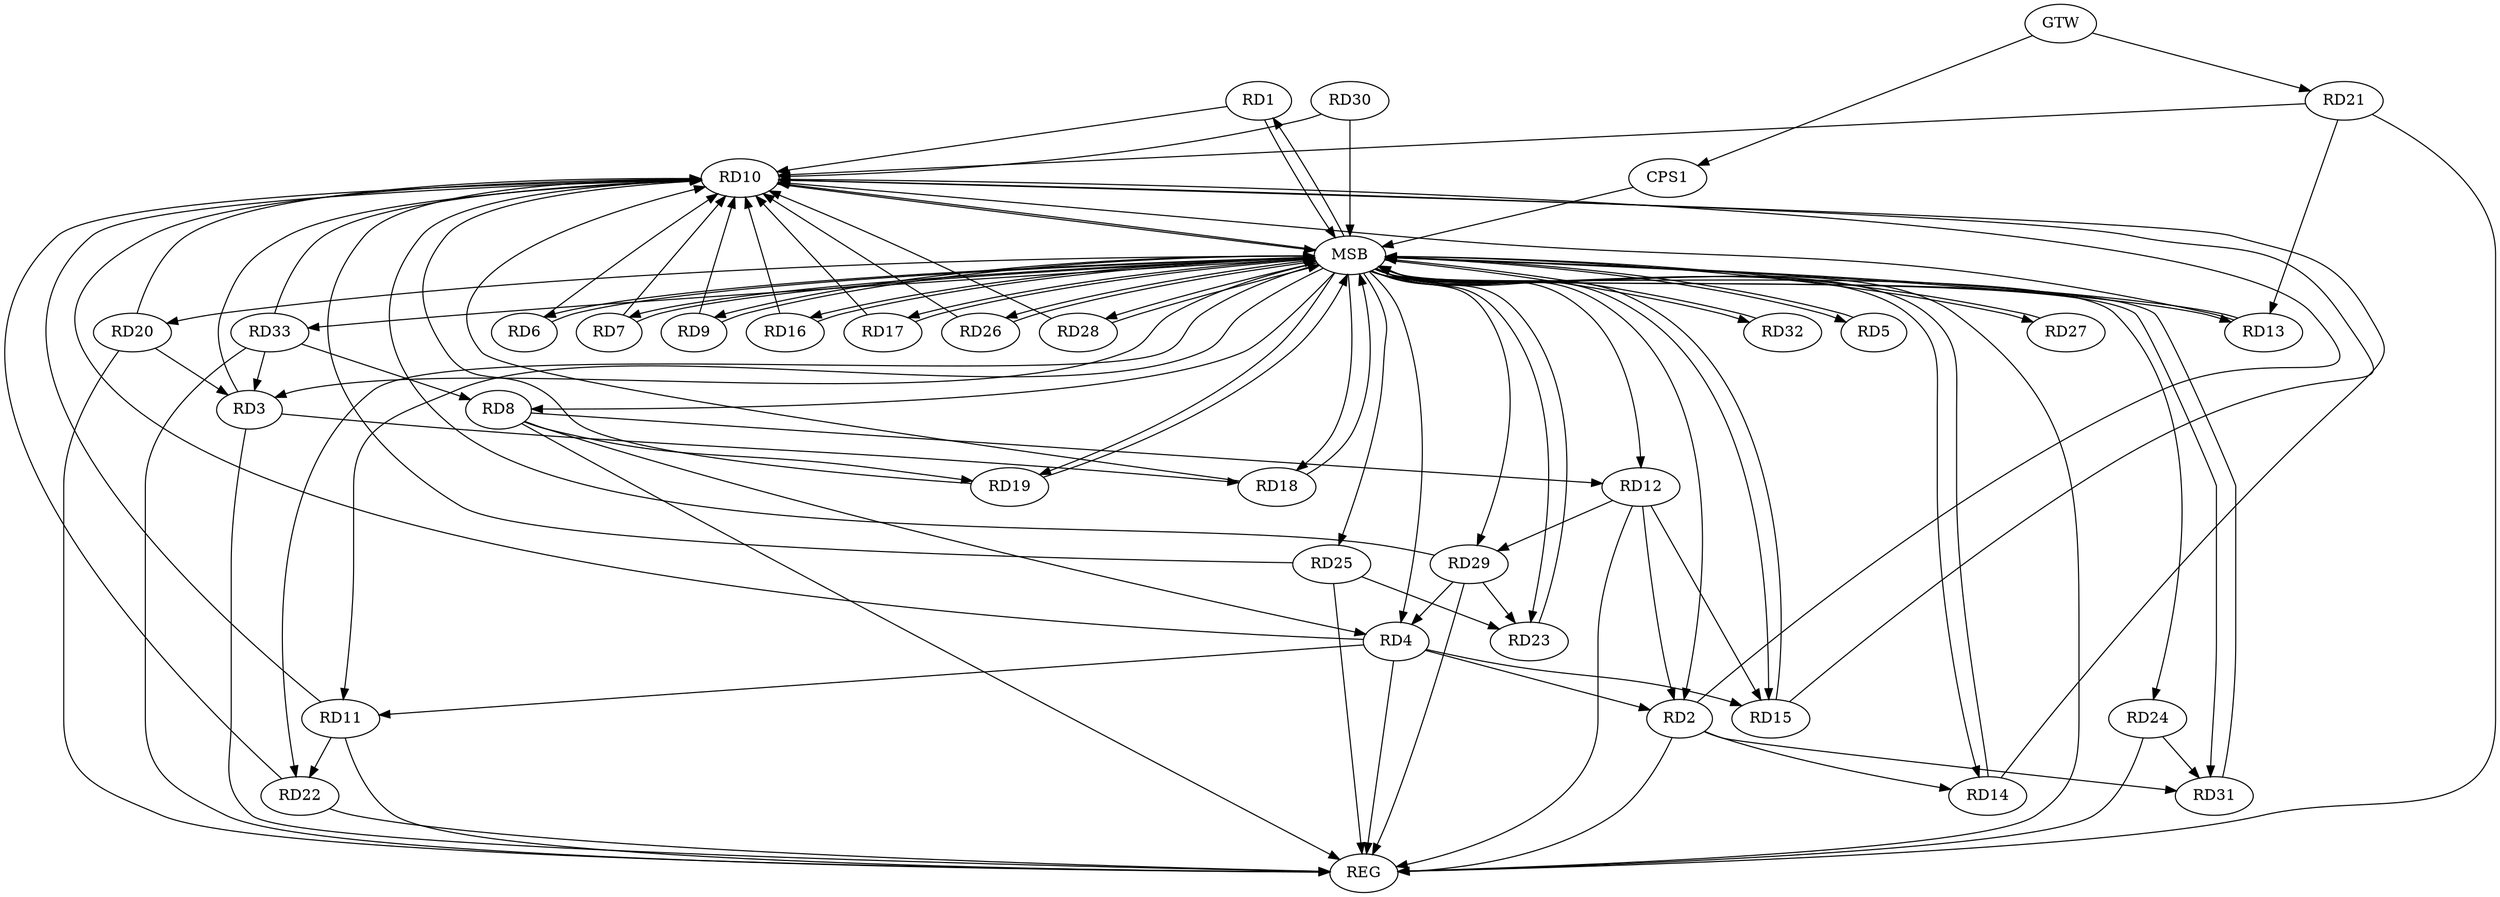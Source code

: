 strict digraph G {
  RD1 [ label="RD1" ];
  RD2 [ label="RD2" ];
  RD3 [ label="RD3" ];
  RD4 [ label="RD4" ];
  RD5 [ label="RD5" ];
  RD6 [ label="RD6" ];
  RD7 [ label="RD7" ];
  RD8 [ label="RD8" ];
  RD9 [ label="RD9" ];
  RD10 [ label="RD10" ];
  RD11 [ label="RD11" ];
  RD12 [ label="RD12" ];
  RD13 [ label="RD13" ];
  RD14 [ label="RD14" ];
  RD15 [ label="RD15" ];
  RD16 [ label="RD16" ];
  RD17 [ label="RD17" ];
  RD18 [ label="RD18" ];
  RD19 [ label="RD19" ];
  RD20 [ label="RD20" ];
  RD21 [ label="RD21" ];
  RD22 [ label="RD22" ];
  RD23 [ label="RD23" ];
  RD24 [ label="RD24" ];
  RD25 [ label="RD25" ];
  RD26 [ label="RD26" ];
  RD27 [ label="RD27" ];
  RD28 [ label="RD28" ];
  RD29 [ label="RD29" ];
  RD30 [ label="RD30" ];
  RD31 [ label="RD31" ];
  RD32 [ label="RD32" ];
  RD33 [ label="RD33" ];
  CPS1 [ label="CPS1" ];
  GTW [ label="GTW" ];
  REG [ label="REG" ];
  MSB [ label="MSB" ];
  RD4 -> RD2;
  RD2 -> RD10;
  RD12 -> RD2;
  RD2 -> RD14;
  RD2 -> RD31;
  RD3 -> RD18;
  RD20 -> RD3;
  RD33 -> RD3;
  RD8 -> RD4;
  RD4 -> RD11;
  RD4 -> RD15;
  RD29 -> RD4;
  RD8 -> RD12;
  RD8 -> RD19;
  RD33 -> RD8;
  RD25 -> RD10;
  RD29 -> RD10;
  RD11 -> RD22;
  RD12 -> RD15;
  RD12 -> RD29;
  RD21 -> RD13;
  RD25 -> RD23;
  RD29 -> RD23;
  RD24 -> RD31;
  GTW -> RD21;
  GTW -> CPS1;
  RD2 -> REG;
  RD3 -> REG;
  RD4 -> REG;
  RD8 -> REG;
  RD11 -> REG;
  RD12 -> REG;
  RD20 -> REG;
  RD21 -> REG;
  RD22 -> REG;
  RD24 -> REG;
  RD25 -> REG;
  RD29 -> REG;
  RD33 -> REG;
  RD1 -> MSB;
  MSB -> RD5;
  MSB -> RD11;
  MSB -> RD27;
  MSB -> REG;
  RD5 -> MSB;
  MSB -> RD8;
  MSB -> RD16;
  RD6 -> MSB;
  MSB -> RD20;
  MSB -> RD22;
  RD7 -> MSB;
  MSB -> RD2;
  MSB -> RD3;
  MSB -> RD9;
  MSB -> RD26;
  RD9 -> MSB;
  MSB -> RD23;
  RD10 -> MSB;
  MSB -> RD13;
  MSB -> RD15;
  MSB -> RD19;
  RD13 -> MSB;
  MSB -> RD18;
  MSB -> RD28;
  MSB -> RD31;
  RD14 -> MSB;
  RD15 -> MSB;
  MSB -> RD29;
  RD16 -> MSB;
  MSB -> RD7;
  MSB -> RD24;
  RD17 -> MSB;
  MSB -> RD12;
  RD18 -> MSB;
  MSB -> RD17;
  RD19 -> MSB;
  MSB -> RD10;
  RD23 -> MSB;
  MSB -> RD25;
  MSB -> RD32;
  RD26 -> MSB;
  MSB -> RD33;
  RD27 -> MSB;
  RD28 -> MSB;
  MSB -> RD4;
  RD30 -> MSB;
  RD31 -> MSB;
  RD32 -> MSB;
  MSB -> RD1;
  MSB -> RD14;
  CPS1 -> MSB;
  MSB -> RD6;
  RD1 -> RD10;
  RD15 -> RD10;
  RD14 -> RD10;
  RD9 -> RD10;
  RD6 -> RD10;
  RD13 -> RD10;
  RD33 -> RD10;
  RD11 -> RD10;
  RD7 -> RD10;
  RD17 -> RD10;
  RD18 -> RD10;
  RD28 -> RD10;
  RD21 -> RD10;
  RD19 -> RD10;
  RD20 -> RD10;
  RD30 -> RD10;
  RD26 -> RD10;
  RD22 -> RD10;
  RD3 -> RD10;
  RD4 -> RD10;
  RD16 -> RD10;
}
